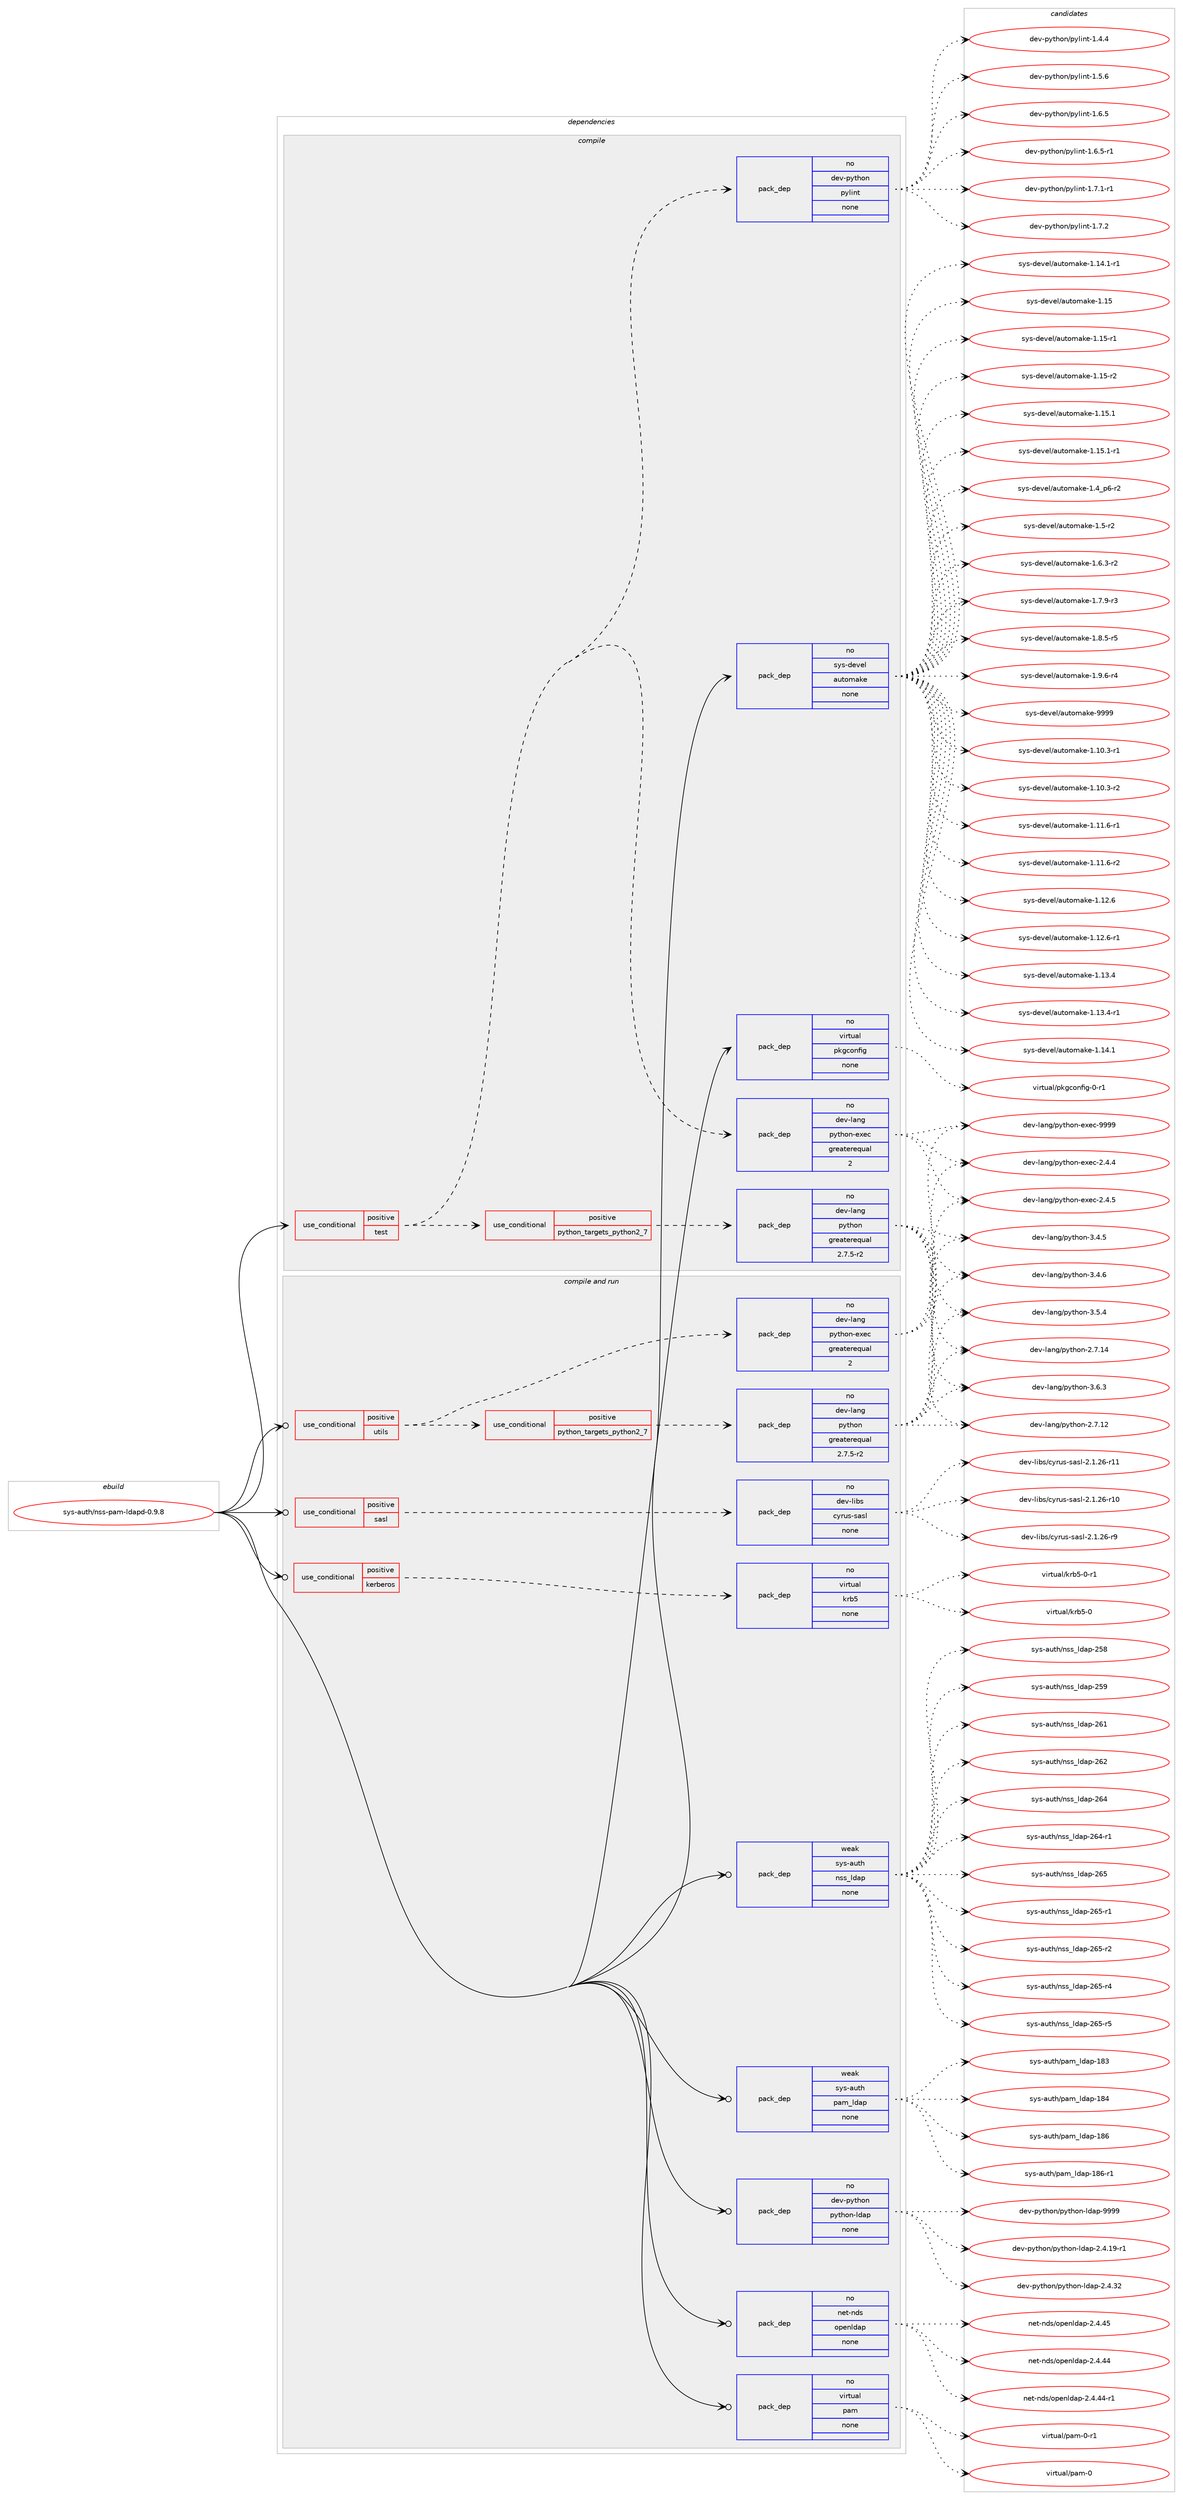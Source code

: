 digraph prolog {

# *************
# Graph options
# *************

newrank=true;
concentrate=true;
compound=true;
graph [rankdir=LR,fontname=Helvetica,fontsize=10,ranksep=1.5];#, ranksep=2.5, nodesep=0.2];
edge  [arrowhead=vee];
node  [fontname=Helvetica,fontsize=10];

# **********
# The ebuild
# **********

subgraph cluster_leftcol {
color=gray;
rank=same;
label=<<i>ebuild</i>>;
id [label="sys-auth/nss-pam-ldapd-0.9.8", color=red, width=4, href="../sys-auth/nss-pam-ldapd-0.9.8.svg"];
}

# ****************
# The dependencies
# ****************

subgraph cluster_midcol {
color=gray;
label=<<i>dependencies</i>>;
subgraph cluster_compile {
fillcolor="#eeeeee";
style=filled;
label=<<i>compile</i>>;
subgraph cond114423 {
dependency474915 [label=<<TABLE BORDER="0" CELLBORDER="1" CELLSPACING="0" CELLPADDING="4"><TR><TD ROWSPAN="3" CELLPADDING="10">use_conditional</TD></TR><TR><TD>positive</TD></TR><TR><TD>test</TD></TR></TABLE>>, shape=none, color=red];
subgraph cond114424 {
dependency474916 [label=<<TABLE BORDER="0" CELLBORDER="1" CELLSPACING="0" CELLPADDING="4"><TR><TD ROWSPAN="3" CELLPADDING="10">use_conditional</TD></TR><TR><TD>positive</TD></TR><TR><TD>python_targets_python2_7</TD></TR></TABLE>>, shape=none, color=red];
subgraph pack352252 {
dependency474917 [label=<<TABLE BORDER="0" CELLBORDER="1" CELLSPACING="0" CELLPADDING="4" WIDTH="220"><TR><TD ROWSPAN="6" CELLPADDING="30">pack_dep</TD></TR><TR><TD WIDTH="110">no</TD></TR><TR><TD>dev-lang</TD></TR><TR><TD>python</TD></TR><TR><TD>greaterequal</TD></TR><TR><TD>2.7.5-r2</TD></TR></TABLE>>, shape=none, color=blue];
}
dependency474916:e -> dependency474917:w [weight=20,style="dashed",arrowhead="vee"];
}
dependency474915:e -> dependency474916:w [weight=20,style="dashed",arrowhead="vee"];
subgraph pack352253 {
dependency474918 [label=<<TABLE BORDER="0" CELLBORDER="1" CELLSPACING="0" CELLPADDING="4" WIDTH="220"><TR><TD ROWSPAN="6" CELLPADDING="30">pack_dep</TD></TR><TR><TD WIDTH="110">no</TD></TR><TR><TD>dev-lang</TD></TR><TR><TD>python-exec</TD></TR><TR><TD>greaterequal</TD></TR><TR><TD>2</TD></TR></TABLE>>, shape=none, color=blue];
}
dependency474915:e -> dependency474918:w [weight=20,style="dashed",arrowhead="vee"];
subgraph pack352254 {
dependency474919 [label=<<TABLE BORDER="0" CELLBORDER="1" CELLSPACING="0" CELLPADDING="4" WIDTH="220"><TR><TD ROWSPAN="6" CELLPADDING="30">pack_dep</TD></TR><TR><TD WIDTH="110">no</TD></TR><TR><TD>dev-python</TD></TR><TR><TD>pylint</TD></TR><TR><TD>none</TD></TR><TR><TD></TD></TR></TABLE>>, shape=none, color=blue];
}
dependency474915:e -> dependency474919:w [weight=20,style="dashed",arrowhead="vee"];
}
id:e -> dependency474915:w [weight=20,style="solid",arrowhead="vee"];
subgraph pack352255 {
dependency474920 [label=<<TABLE BORDER="0" CELLBORDER="1" CELLSPACING="0" CELLPADDING="4" WIDTH="220"><TR><TD ROWSPAN="6" CELLPADDING="30">pack_dep</TD></TR><TR><TD WIDTH="110">no</TD></TR><TR><TD>sys-devel</TD></TR><TR><TD>automake</TD></TR><TR><TD>none</TD></TR><TR><TD></TD></TR></TABLE>>, shape=none, color=blue];
}
id:e -> dependency474920:w [weight=20,style="solid",arrowhead="vee"];
subgraph pack352256 {
dependency474921 [label=<<TABLE BORDER="0" CELLBORDER="1" CELLSPACING="0" CELLPADDING="4" WIDTH="220"><TR><TD ROWSPAN="6" CELLPADDING="30">pack_dep</TD></TR><TR><TD WIDTH="110">no</TD></TR><TR><TD>virtual</TD></TR><TR><TD>pkgconfig</TD></TR><TR><TD>none</TD></TR><TR><TD></TD></TR></TABLE>>, shape=none, color=blue];
}
id:e -> dependency474921:w [weight=20,style="solid",arrowhead="vee"];
}
subgraph cluster_compileandrun {
fillcolor="#eeeeee";
style=filled;
label=<<i>compile and run</i>>;
subgraph cond114425 {
dependency474922 [label=<<TABLE BORDER="0" CELLBORDER="1" CELLSPACING="0" CELLPADDING="4"><TR><TD ROWSPAN="3" CELLPADDING="10">use_conditional</TD></TR><TR><TD>positive</TD></TR><TR><TD>kerberos</TD></TR></TABLE>>, shape=none, color=red];
subgraph pack352257 {
dependency474923 [label=<<TABLE BORDER="0" CELLBORDER="1" CELLSPACING="0" CELLPADDING="4" WIDTH="220"><TR><TD ROWSPAN="6" CELLPADDING="30">pack_dep</TD></TR><TR><TD WIDTH="110">no</TD></TR><TR><TD>virtual</TD></TR><TR><TD>krb5</TD></TR><TR><TD>none</TD></TR><TR><TD></TD></TR></TABLE>>, shape=none, color=blue];
}
dependency474922:e -> dependency474923:w [weight=20,style="dashed",arrowhead="vee"];
}
id:e -> dependency474922:w [weight=20,style="solid",arrowhead="odotvee"];
subgraph cond114426 {
dependency474924 [label=<<TABLE BORDER="0" CELLBORDER="1" CELLSPACING="0" CELLPADDING="4"><TR><TD ROWSPAN="3" CELLPADDING="10">use_conditional</TD></TR><TR><TD>positive</TD></TR><TR><TD>sasl</TD></TR></TABLE>>, shape=none, color=red];
subgraph pack352258 {
dependency474925 [label=<<TABLE BORDER="0" CELLBORDER="1" CELLSPACING="0" CELLPADDING="4" WIDTH="220"><TR><TD ROWSPAN="6" CELLPADDING="30">pack_dep</TD></TR><TR><TD WIDTH="110">no</TD></TR><TR><TD>dev-libs</TD></TR><TR><TD>cyrus-sasl</TD></TR><TR><TD>none</TD></TR><TR><TD></TD></TR></TABLE>>, shape=none, color=blue];
}
dependency474924:e -> dependency474925:w [weight=20,style="dashed",arrowhead="vee"];
}
id:e -> dependency474924:w [weight=20,style="solid",arrowhead="odotvee"];
subgraph cond114427 {
dependency474926 [label=<<TABLE BORDER="0" CELLBORDER="1" CELLSPACING="0" CELLPADDING="4"><TR><TD ROWSPAN="3" CELLPADDING="10">use_conditional</TD></TR><TR><TD>positive</TD></TR><TR><TD>utils</TD></TR></TABLE>>, shape=none, color=red];
subgraph cond114428 {
dependency474927 [label=<<TABLE BORDER="0" CELLBORDER="1" CELLSPACING="0" CELLPADDING="4"><TR><TD ROWSPAN="3" CELLPADDING="10">use_conditional</TD></TR><TR><TD>positive</TD></TR><TR><TD>python_targets_python2_7</TD></TR></TABLE>>, shape=none, color=red];
subgraph pack352259 {
dependency474928 [label=<<TABLE BORDER="0" CELLBORDER="1" CELLSPACING="0" CELLPADDING="4" WIDTH="220"><TR><TD ROWSPAN="6" CELLPADDING="30">pack_dep</TD></TR><TR><TD WIDTH="110">no</TD></TR><TR><TD>dev-lang</TD></TR><TR><TD>python</TD></TR><TR><TD>greaterequal</TD></TR><TR><TD>2.7.5-r2</TD></TR></TABLE>>, shape=none, color=blue];
}
dependency474927:e -> dependency474928:w [weight=20,style="dashed",arrowhead="vee"];
}
dependency474926:e -> dependency474927:w [weight=20,style="dashed",arrowhead="vee"];
subgraph pack352260 {
dependency474929 [label=<<TABLE BORDER="0" CELLBORDER="1" CELLSPACING="0" CELLPADDING="4" WIDTH="220"><TR><TD ROWSPAN="6" CELLPADDING="30">pack_dep</TD></TR><TR><TD WIDTH="110">no</TD></TR><TR><TD>dev-lang</TD></TR><TR><TD>python-exec</TD></TR><TR><TD>greaterequal</TD></TR><TR><TD>2</TD></TR></TABLE>>, shape=none, color=blue];
}
dependency474926:e -> dependency474929:w [weight=20,style="dashed",arrowhead="vee"];
}
id:e -> dependency474926:w [weight=20,style="solid",arrowhead="odotvee"];
subgraph pack352261 {
dependency474930 [label=<<TABLE BORDER="0" CELLBORDER="1" CELLSPACING="0" CELLPADDING="4" WIDTH="220"><TR><TD ROWSPAN="6" CELLPADDING="30">pack_dep</TD></TR><TR><TD WIDTH="110">no</TD></TR><TR><TD>dev-python</TD></TR><TR><TD>python-ldap</TD></TR><TR><TD>none</TD></TR><TR><TD></TD></TR></TABLE>>, shape=none, color=blue];
}
id:e -> dependency474930:w [weight=20,style="solid",arrowhead="odotvee"];
subgraph pack352262 {
dependency474931 [label=<<TABLE BORDER="0" CELLBORDER="1" CELLSPACING="0" CELLPADDING="4" WIDTH="220"><TR><TD ROWSPAN="6" CELLPADDING="30">pack_dep</TD></TR><TR><TD WIDTH="110">no</TD></TR><TR><TD>net-nds</TD></TR><TR><TD>openldap</TD></TR><TR><TD>none</TD></TR><TR><TD></TD></TR></TABLE>>, shape=none, color=blue];
}
id:e -> dependency474931:w [weight=20,style="solid",arrowhead="odotvee"];
subgraph pack352263 {
dependency474932 [label=<<TABLE BORDER="0" CELLBORDER="1" CELLSPACING="0" CELLPADDING="4" WIDTH="220"><TR><TD ROWSPAN="6" CELLPADDING="30">pack_dep</TD></TR><TR><TD WIDTH="110">no</TD></TR><TR><TD>virtual</TD></TR><TR><TD>pam</TD></TR><TR><TD>none</TD></TR><TR><TD></TD></TR></TABLE>>, shape=none, color=blue];
}
id:e -> dependency474932:w [weight=20,style="solid",arrowhead="odotvee"];
subgraph pack352264 {
dependency474933 [label=<<TABLE BORDER="0" CELLBORDER="1" CELLSPACING="0" CELLPADDING="4" WIDTH="220"><TR><TD ROWSPAN="6" CELLPADDING="30">pack_dep</TD></TR><TR><TD WIDTH="110">weak</TD></TR><TR><TD>sys-auth</TD></TR><TR><TD>nss_ldap</TD></TR><TR><TD>none</TD></TR><TR><TD></TD></TR></TABLE>>, shape=none, color=blue];
}
id:e -> dependency474933:w [weight=20,style="solid",arrowhead="odotvee"];
subgraph pack352265 {
dependency474934 [label=<<TABLE BORDER="0" CELLBORDER="1" CELLSPACING="0" CELLPADDING="4" WIDTH="220"><TR><TD ROWSPAN="6" CELLPADDING="30">pack_dep</TD></TR><TR><TD WIDTH="110">weak</TD></TR><TR><TD>sys-auth</TD></TR><TR><TD>pam_ldap</TD></TR><TR><TD>none</TD></TR><TR><TD></TD></TR></TABLE>>, shape=none, color=blue];
}
id:e -> dependency474934:w [weight=20,style="solid",arrowhead="odotvee"];
}
subgraph cluster_run {
fillcolor="#eeeeee";
style=filled;
label=<<i>run</i>>;
}
}

# **************
# The candidates
# **************

subgraph cluster_choices {
rank=same;
color=gray;
label=<<i>candidates</i>>;

subgraph choice352252 {
color=black;
nodesep=1;
choice10010111845108971101034711212111610411111045504655464950 [label="dev-lang/python-2.7.12", color=red, width=4,href="../dev-lang/python-2.7.12.svg"];
choice10010111845108971101034711212111610411111045504655464952 [label="dev-lang/python-2.7.14", color=red, width=4,href="../dev-lang/python-2.7.14.svg"];
choice100101118451089711010347112121116104111110455146524653 [label="dev-lang/python-3.4.5", color=red, width=4,href="../dev-lang/python-3.4.5.svg"];
choice100101118451089711010347112121116104111110455146524654 [label="dev-lang/python-3.4.6", color=red, width=4,href="../dev-lang/python-3.4.6.svg"];
choice100101118451089711010347112121116104111110455146534652 [label="dev-lang/python-3.5.4", color=red, width=4,href="../dev-lang/python-3.5.4.svg"];
choice100101118451089711010347112121116104111110455146544651 [label="dev-lang/python-3.6.3", color=red, width=4,href="../dev-lang/python-3.6.3.svg"];
dependency474917:e -> choice10010111845108971101034711212111610411111045504655464950:w [style=dotted,weight="100"];
dependency474917:e -> choice10010111845108971101034711212111610411111045504655464952:w [style=dotted,weight="100"];
dependency474917:e -> choice100101118451089711010347112121116104111110455146524653:w [style=dotted,weight="100"];
dependency474917:e -> choice100101118451089711010347112121116104111110455146524654:w [style=dotted,weight="100"];
dependency474917:e -> choice100101118451089711010347112121116104111110455146534652:w [style=dotted,weight="100"];
dependency474917:e -> choice100101118451089711010347112121116104111110455146544651:w [style=dotted,weight="100"];
}
subgraph choice352253 {
color=black;
nodesep=1;
choice1001011184510897110103471121211161041111104510112010199455046524652 [label="dev-lang/python-exec-2.4.4", color=red, width=4,href="../dev-lang/python-exec-2.4.4.svg"];
choice1001011184510897110103471121211161041111104510112010199455046524653 [label="dev-lang/python-exec-2.4.5", color=red, width=4,href="../dev-lang/python-exec-2.4.5.svg"];
choice10010111845108971101034711212111610411111045101120101994557575757 [label="dev-lang/python-exec-9999", color=red, width=4,href="../dev-lang/python-exec-9999.svg"];
dependency474918:e -> choice1001011184510897110103471121211161041111104510112010199455046524652:w [style=dotted,weight="100"];
dependency474918:e -> choice1001011184510897110103471121211161041111104510112010199455046524653:w [style=dotted,weight="100"];
dependency474918:e -> choice10010111845108971101034711212111610411111045101120101994557575757:w [style=dotted,weight="100"];
}
subgraph choice352254 {
color=black;
nodesep=1;
choice1001011184511212111610411111047112121108105110116454946524652 [label="dev-python/pylint-1.4.4", color=red, width=4,href="../dev-python/pylint-1.4.4.svg"];
choice1001011184511212111610411111047112121108105110116454946534654 [label="dev-python/pylint-1.5.6", color=red, width=4,href="../dev-python/pylint-1.5.6.svg"];
choice1001011184511212111610411111047112121108105110116454946544653 [label="dev-python/pylint-1.6.5", color=red, width=4,href="../dev-python/pylint-1.6.5.svg"];
choice10010111845112121116104111110471121211081051101164549465446534511449 [label="dev-python/pylint-1.6.5-r1", color=red, width=4,href="../dev-python/pylint-1.6.5-r1.svg"];
choice10010111845112121116104111110471121211081051101164549465546494511449 [label="dev-python/pylint-1.7.1-r1", color=red, width=4,href="../dev-python/pylint-1.7.1-r1.svg"];
choice1001011184511212111610411111047112121108105110116454946554650 [label="dev-python/pylint-1.7.2", color=red, width=4,href="../dev-python/pylint-1.7.2.svg"];
dependency474919:e -> choice1001011184511212111610411111047112121108105110116454946524652:w [style=dotted,weight="100"];
dependency474919:e -> choice1001011184511212111610411111047112121108105110116454946534654:w [style=dotted,weight="100"];
dependency474919:e -> choice1001011184511212111610411111047112121108105110116454946544653:w [style=dotted,weight="100"];
dependency474919:e -> choice10010111845112121116104111110471121211081051101164549465446534511449:w [style=dotted,weight="100"];
dependency474919:e -> choice10010111845112121116104111110471121211081051101164549465546494511449:w [style=dotted,weight="100"];
dependency474919:e -> choice1001011184511212111610411111047112121108105110116454946554650:w [style=dotted,weight="100"];
}
subgraph choice352255 {
color=black;
nodesep=1;
choice11512111545100101118101108479711711611110997107101454946494846514511449 [label="sys-devel/automake-1.10.3-r1", color=red, width=4,href="../sys-devel/automake-1.10.3-r1.svg"];
choice11512111545100101118101108479711711611110997107101454946494846514511450 [label="sys-devel/automake-1.10.3-r2", color=red, width=4,href="../sys-devel/automake-1.10.3-r2.svg"];
choice11512111545100101118101108479711711611110997107101454946494946544511449 [label="sys-devel/automake-1.11.6-r1", color=red, width=4,href="../sys-devel/automake-1.11.6-r1.svg"];
choice11512111545100101118101108479711711611110997107101454946494946544511450 [label="sys-devel/automake-1.11.6-r2", color=red, width=4,href="../sys-devel/automake-1.11.6-r2.svg"];
choice1151211154510010111810110847971171161111099710710145494649504654 [label="sys-devel/automake-1.12.6", color=red, width=4,href="../sys-devel/automake-1.12.6.svg"];
choice11512111545100101118101108479711711611110997107101454946495046544511449 [label="sys-devel/automake-1.12.6-r1", color=red, width=4,href="../sys-devel/automake-1.12.6-r1.svg"];
choice1151211154510010111810110847971171161111099710710145494649514652 [label="sys-devel/automake-1.13.4", color=red, width=4,href="../sys-devel/automake-1.13.4.svg"];
choice11512111545100101118101108479711711611110997107101454946495146524511449 [label="sys-devel/automake-1.13.4-r1", color=red, width=4,href="../sys-devel/automake-1.13.4-r1.svg"];
choice1151211154510010111810110847971171161111099710710145494649524649 [label="sys-devel/automake-1.14.1", color=red, width=4,href="../sys-devel/automake-1.14.1.svg"];
choice11512111545100101118101108479711711611110997107101454946495246494511449 [label="sys-devel/automake-1.14.1-r1", color=red, width=4,href="../sys-devel/automake-1.14.1-r1.svg"];
choice115121115451001011181011084797117116111109971071014549464953 [label="sys-devel/automake-1.15", color=red, width=4,href="../sys-devel/automake-1.15.svg"];
choice1151211154510010111810110847971171161111099710710145494649534511449 [label="sys-devel/automake-1.15-r1", color=red, width=4,href="../sys-devel/automake-1.15-r1.svg"];
choice1151211154510010111810110847971171161111099710710145494649534511450 [label="sys-devel/automake-1.15-r2", color=red, width=4,href="../sys-devel/automake-1.15-r2.svg"];
choice1151211154510010111810110847971171161111099710710145494649534649 [label="sys-devel/automake-1.15.1", color=red, width=4,href="../sys-devel/automake-1.15.1.svg"];
choice11512111545100101118101108479711711611110997107101454946495346494511449 [label="sys-devel/automake-1.15.1-r1", color=red, width=4,href="../sys-devel/automake-1.15.1-r1.svg"];
choice115121115451001011181011084797117116111109971071014549465295112544511450 [label="sys-devel/automake-1.4_p6-r2", color=red, width=4,href="../sys-devel/automake-1.4_p6-r2.svg"];
choice11512111545100101118101108479711711611110997107101454946534511450 [label="sys-devel/automake-1.5-r2", color=red, width=4,href="../sys-devel/automake-1.5-r2.svg"];
choice115121115451001011181011084797117116111109971071014549465446514511450 [label="sys-devel/automake-1.6.3-r2", color=red, width=4,href="../sys-devel/automake-1.6.3-r2.svg"];
choice115121115451001011181011084797117116111109971071014549465546574511451 [label="sys-devel/automake-1.7.9-r3", color=red, width=4,href="../sys-devel/automake-1.7.9-r3.svg"];
choice115121115451001011181011084797117116111109971071014549465646534511453 [label="sys-devel/automake-1.8.5-r5", color=red, width=4,href="../sys-devel/automake-1.8.5-r5.svg"];
choice115121115451001011181011084797117116111109971071014549465746544511452 [label="sys-devel/automake-1.9.6-r4", color=red, width=4,href="../sys-devel/automake-1.9.6-r4.svg"];
choice115121115451001011181011084797117116111109971071014557575757 [label="sys-devel/automake-9999", color=red, width=4,href="../sys-devel/automake-9999.svg"];
dependency474920:e -> choice11512111545100101118101108479711711611110997107101454946494846514511449:w [style=dotted,weight="100"];
dependency474920:e -> choice11512111545100101118101108479711711611110997107101454946494846514511450:w [style=dotted,weight="100"];
dependency474920:e -> choice11512111545100101118101108479711711611110997107101454946494946544511449:w [style=dotted,weight="100"];
dependency474920:e -> choice11512111545100101118101108479711711611110997107101454946494946544511450:w [style=dotted,weight="100"];
dependency474920:e -> choice1151211154510010111810110847971171161111099710710145494649504654:w [style=dotted,weight="100"];
dependency474920:e -> choice11512111545100101118101108479711711611110997107101454946495046544511449:w [style=dotted,weight="100"];
dependency474920:e -> choice1151211154510010111810110847971171161111099710710145494649514652:w [style=dotted,weight="100"];
dependency474920:e -> choice11512111545100101118101108479711711611110997107101454946495146524511449:w [style=dotted,weight="100"];
dependency474920:e -> choice1151211154510010111810110847971171161111099710710145494649524649:w [style=dotted,weight="100"];
dependency474920:e -> choice11512111545100101118101108479711711611110997107101454946495246494511449:w [style=dotted,weight="100"];
dependency474920:e -> choice115121115451001011181011084797117116111109971071014549464953:w [style=dotted,weight="100"];
dependency474920:e -> choice1151211154510010111810110847971171161111099710710145494649534511449:w [style=dotted,weight="100"];
dependency474920:e -> choice1151211154510010111810110847971171161111099710710145494649534511450:w [style=dotted,weight="100"];
dependency474920:e -> choice1151211154510010111810110847971171161111099710710145494649534649:w [style=dotted,weight="100"];
dependency474920:e -> choice11512111545100101118101108479711711611110997107101454946495346494511449:w [style=dotted,weight="100"];
dependency474920:e -> choice115121115451001011181011084797117116111109971071014549465295112544511450:w [style=dotted,weight="100"];
dependency474920:e -> choice11512111545100101118101108479711711611110997107101454946534511450:w [style=dotted,weight="100"];
dependency474920:e -> choice115121115451001011181011084797117116111109971071014549465446514511450:w [style=dotted,weight="100"];
dependency474920:e -> choice115121115451001011181011084797117116111109971071014549465546574511451:w [style=dotted,weight="100"];
dependency474920:e -> choice115121115451001011181011084797117116111109971071014549465646534511453:w [style=dotted,weight="100"];
dependency474920:e -> choice115121115451001011181011084797117116111109971071014549465746544511452:w [style=dotted,weight="100"];
dependency474920:e -> choice115121115451001011181011084797117116111109971071014557575757:w [style=dotted,weight="100"];
}
subgraph choice352256 {
color=black;
nodesep=1;
choice11810511411611797108471121071039911111010210510345484511449 [label="virtual/pkgconfig-0-r1", color=red, width=4,href="../virtual/pkgconfig-0-r1.svg"];
dependency474921:e -> choice11810511411611797108471121071039911111010210510345484511449:w [style=dotted,weight="100"];
}
subgraph choice352257 {
color=black;
nodesep=1;
choice118105114116117971084710711498534548 [label="virtual/krb5-0", color=red, width=4,href="../virtual/krb5-0.svg"];
choice1181051141161179710847107114985345484511449 [label="virtual/krb5-0-r1", color=red, width=4,href="../virtual/krb5-0-r1.svg"];
dependency474923:e -> choice118105114116117971084710711498534548:w [style=dotted,weight="100"];
dependency474923:e -> choice1181051141161179710847107114985345484511449:w [style=dotted,weight="100"];
}
subgraph choice352258 {
color=black;
nodesep=1;
choice10010111845108105981154799121114117115451159711510845504649465054451144948 [label="dev-libs/cyrus-sasl-2.1.26-r10", color=red, width=4,href="../dev-libs/cyrus-sasl-2.1.26-r10.svg"];
choice10010111845108105981154799121114117115451159711510845504649465054451144949 [label="dev-libs/cyrus-sasl-2.1.26-r11", color=red, width=4,href="../dev-libs/cyrus-sasl-2.1.26-r11.svg"];
choice100101118451081059811547991211141171154511597115108455046494650544511457 [label="dev-libs/cyrus-sasl-2.1.26-r9", color=red, width=4,href="../dev-libs/cyrus-sasl-2.1.26-r9.svg"];
dependency474925:e -> choice10010111845108105981154799121114117115451159711510845504649465054451144948:w [style=dotted,weight="100"];
dependency474925:e -> choice10010111845108105981154799121114117115451159711510845504649465054451144949:w [style=dotted,weight="100"];
dependency474925:e -> choice100101118451081059811547991211141171154511597115108455046494650544511457:w [style=dotted,weight="100"];
}
subgraph choice352259 {
color=black;
nodesep=1;
choice10010111845108971101034711212111610411111045504655464950 [label="dev-lang/python-2.7.12", color=red, width=4,href="../dev-lang/python-2.7.12.svg"];
choice10010111845108971101034711212111610411111045504655464952 [label="dev-lang/python-2.7.14", color=red, width=4,href="../dev-lang/python-2.7.14.svg"];
choice100101118451089711010347112121116104111110455146524653 [label="dev-lang/python-3.4.5", color=red, width=4,href="../dev-lang/python-3.4.5.svg"];
choice100101118451089711010347112121116104111110455146524654 [label="dev-lang/python-3.4.6", color=red, width=4,href="../dev-lang/python-3.4.6.svg"];
choice100101118451089711010347112121116104111110455146534652 [label="dev-lang/python-3.5.4", color=red, width=4,href="../dev-lang/python-3.5.4.svg"];
choice100101118451089711010347112121116104111110455146544651 [label="dev-lang/python-3.6.3", color=red, width=4,href="../dev-lang/python-3.6.3.svg"];
dependency474928:e -> choice10010111845108971101034711212111610411111045504655464950:w [style=dotted,weight="100"];
dependency474928:e -> choice10010111845108971101034711212111610411111045504655464952:w [style=dotted,weight="100"];
dependency474928:e -> choice100101118451089711010347112121116104111110455146524653:w [style=dotted,weight="100"];
dependency474928:e -> choice100101118451089711010347112121116104111110455146524654:w [style=dotted,weight="100"];
dependency474928:e -> choice100101118451089711010347112121116104111110455146534652:w [style=dotted,weight="100"];
dependency474928:e -> choice100101118451089711010347112121116104111110455146544651:w [style=dotted,weight="100"];
}
subgraph choice352260 {
color=black;
nodesep=1;
choice1001011184510897110103471121211161041111104510112010199455046524652 [label="dev-lang/python-exec-2.4.4", color=red, width=4,href="../dev-lang/python-exec-2.4.4.svg"];
choice1001011184510897110103471121211161041111104510112010199455046524653 [label="dev-lang/python-exec-2.4.5", color=red, width=4,href="../dev-lang/python-exec-2.4.5.svg"];
choice10010111845108971101034711212111610411111045101120101994557575757 [label="dev-lang/python-exec-9999", color=red, width=4,href="../dev-lang/python-exec-9999.svg"];
dependency474929:e -> choice1001011184510897110103471121211161041111104510112010199455046524652:w [style=dotted,weight="100"];
dependency474929:e -> choice1001011184510897110103471121211161041111104510112010199455046524653:w [style=dotted,weight="100"];
dependency474929:e -> choice10010111845108971101034711212111610411111045101120101994557575757:w [style=dotted,weight="100"];
}
subgraph choice352261 {
color=black;
nodesep=1;
choice10010111845112121116104111110471121211161041111104510810097112455046524649574511449 [label="dev-python/python-ldap-2.4.19-r1", color=red, width=4,href="../dev-python/python-ldap-2.4.19-r1.svg"];
choice1001011184511212111610411111047112121116104111110451081009711245504652465150 [label="dev-python/python-ldap-2.4.32", color=red, width=4,href="../dev-python/python-ldap-2.4.32.svg"];
choice100101118451121211161041111104711212111610411111045108100971124557575757 [label="dev-python/python-ldap-9999", color=red, width=4,href="../dev-python/python-ldap-9999.svg"];
dependency474930:e -> choice10010111845112121116104111110471121211161041111104510810097112455046524649574511449:w [style=dotted,weight="100"];
dependency474930:e -> choice1001011184511212111610411111047112121116104111110451081009711245504652465150:w [style=dotted,weight="100"];
dependency474930:e -> choice100101118451121211161041111104711212111610411111045108100971124557575757:w [style=dotted,weight="100"];
}
subgraph choice352262 {
color=black;
nodesep=1;
choice11010111645110100115471111121011101081009711245504652465252 [label="net-nds/openldap-2.4.44", color=red, width=4,href="../net-nds/openldap-2.4.44.svg"];
choice110101116451101001154711111210111010810097112455046524652524511449 [label="net-nds/openldap-2.4.44-r1", color=red, width=4,href="../net-nds/openldap-2.4.44-r1.svg"];
choice11010111645110100115471111121011101081009711245504652465253 [label="net-nds/openldap-2.4.45", color=red, width=4,href="../net-nds/openldap-2.4.45.svg"];
dependency474931:e -> choice11010111645110100115471111121011101081009711245504652465252:w [style=dotted,weight="100"];
dependency474931:e -> choice110101116451101001154711111210111010810097112455046524652524511449:w [style=dotted,weight="100"];
dependency474931:e -> choice11010111645110100115471111121011101081009711245504652465253:w [style=dotted,weight="100"];
}
subgraph choice352263 {
color=black;
nodesep=1;
choice1181051141161179710847112971094548 [label="virtual/pam-0", color=red, width=4,href="../virtual/pam-0.svg"];
choice11810511411611797108471129710945484511449 [label="virtual/pam-0-r1", color=red, width=4,href="../virtual/pam-0-r1.svg"];
dependency474932:e -> choice1181051141161179710847112971094548:w [style=dotted,weight="100"];
dependency474932:e -> choice11810511411611797108471129710945484511449:w [style=dotted,weight="100"];
}
subgraph choice352264 {
color=black;
nodesep=1;
choice115121115459711711610447110115115951081009711245505356 [label="sys-auth/nss_ldap-258", color=red, width=4,href="../sys-auth/nss_ldap-258.svg"];
choice115121115459711711610447110115115951081009711245505357 [label="sys-auth/nss_ldap-259", color=red, width=4,href="../sys-auth/nss_ldap-259.svg"];
choice115121115459711711610447110115115951081009711245505449 [label="sys-auth/nss_ldap-261", color=red, width=4,href="../sys-auth/nss_ldap-261.svg"];
choice115121115459711711610447110115115951081009711245505450 [label="sys-auth/nss_ldap-262", color=red, width=4,href="../sys-auth/nss_ldap-262.svg"];
choice115121115459711711610447110115115951081009711245505452 [label="sys-auth/nss_ldap-264", color=red, width=4,href="../sys-auth/nss_ldap-264.svg"];
choice1151211154597117116104471101151159510810097112455054524511449 [label="sys-auth/nss_ldap-264-r1", color=red, width=4,href="../sys-auth/nss_ldap-264-r1.svg"];
choice115121115459711711610447110115115951081009711245505453 [label="sys-auth/nss_ldap-265", color=red, width=4,href="../sys-auth/nss_ldap-265.svg"];
choice1151211154597117116104471101151159510810097112455054534511449 [label="sys-auth/nss_ldap-265-r1", color=red, width=4,href="../sys-auth/nss_ldap-265-r1.svg"];
choice1151211154597117116104471101151159510810097112455054534511450 [label="sys-auth/nss_ldap-265-r2", color=red, width=4,href="../sys-auth/nss_ldap-265-r2.svg"];
choice1151211154597117116104471101151159510810097112455054534511452 [label="sys-auth/nss_ldap-265-r4", color=red, width=4,href="../sys-auth/nss_ldap-265-r4.svg"];
choice1151211154597117116104471101151159510810097112455054534511453 [label="sys-auth/nss_ldap-265-r5", color=red, width=4,href="../sys-auth/nss_ldap-265-r5.svg"];
dependency474933:e -> choice115121115459711711610447110115115951081009711245505356:w [style=dotted,weight="100"];
dependency474933:e -> choice115121115459711711610447110115115951081009711245505357:w [style=dotted,weight="100"];
dependency474933:e -> choice115121115459711711610447110115115951081009711245505449:w [style=dotted,weight="100"];
dependency474933:e -> choice115121115459711711610447110115115951081009711245505450:w [style=dotted,weight="100"];
dependency474933:e -> choice115121115459711711610447110115115951081009711245505452:w [style=dotted,weight="100"];
dependency474933:e -> choice1151211154597117116104471101151159510810097112455054524511449:w [style=dotted,weight="100"];
dependency474933:e -> choice115121115459711711610447110115115951081009711245505453:w [style=dotted,weight="100"];
dependency474933:e -> choice1151211154597117116104471101151159510810097112455054534511449:w [style=dotted,weight="100"];
dependency474933:e -> choice1151211154597117116104471101151159510810097112455054534511450:w [style=dotted,weight="100"];
dependency474933:e -> choice1151211154597117116104471101151159510810097112455054534511452:w [style=dotted,weight="100"];
dependency474933:e -> choice1151211154597117116104471101151159510810097112455054534511453:w [style=dotted,weight="100"];
}
subgraph choice352265 {
color=black;
nodesep=1;
choice11512111545971171161044711297109951081009711245495651 [label="sys-auth/pam_ldap-183", color=red, width=4,href="../sys-auth/pam_ldap-183.svg"];
choice11512111545971171161044711297109951081009711245495652 [label="sys-auth/pam_ldap-184", color=red, width=4,href="../sys-auth/pam_ldap-184.svg"];
choice11512111545971171161044711297109951081009711245495654 [label="sys-auth/pam_ldap-186", color=red, width=4,href="../sys-auth/pam_ldap-186.svg"];
choice115121115459711711610447112971099510810097112454956544511449 [label="sys-auth/pam_ldap-186-r1", color=red, width=4,href="../sys-auth/pam_ldap-186-r1.svg"];
dependency474934:e -> choice11512111545971171161044711297109951081009711245495651:w [style=dotted,weight="100"];
dependency474934:e -> choice11512111545971171161044711297109951081009711245495652:w [style=dotted,weight="100"];
dependency474934:e -> choice11512111545971171161044711297109951081009711245495654:w [style=dotted,weight="100"];
dependency474934:e -> choice115121115459711711610447112971099510810097112454956544511449:w [style=dotted,weight="100"];
}
}

}
